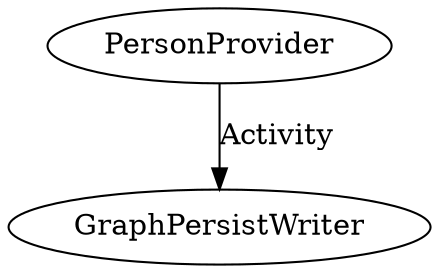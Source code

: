 digraph g {

  //providers
  PersonProvider [label="PersonProvider"];

  //stream
  PersonProvider -> GraphPersistWriter [label="Activity"];
}